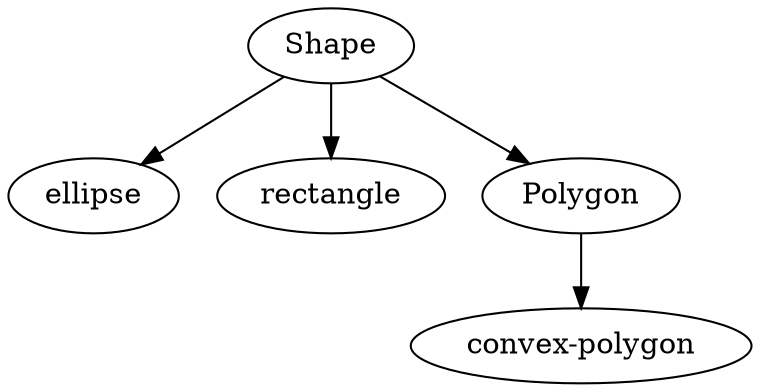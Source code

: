 digraph G{
  Shape -> {ellipse, rectangle,Polygon};
  Polygon -> convexpolygon;
  convexpolygon [label="convex-polygon"];
}
